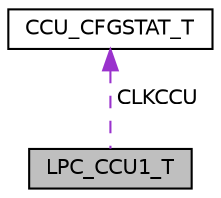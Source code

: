 digraph "LPC_CCU1_T"
{
  edge [fontname="Helvetica",fontsize="10",labelfontname="Helvetica",labelfontsize="10"];
  node [fontname="Helvetica",fontsize="10",shape=record];
  Node1 [label="LPC_CCU1_T",height=0.2,width=0.4,color="black", fillcolor="grey75", style="filled", fontcolor="black"];
  Node2 -> Node1 [dir="back",color="darkorchid3",fontsize="10",style="dashed",label=" CLKCCU" ,fontname="Helvetica"];
  Node2 [label="CCU_CFGSTAT_T",height=0.2,width=0.4,color="black", fillcolor="white", style="filled",URL="$struct_c_c_u___c_f_g_s_t_a_t___t.html",tooltip="CCU clock config/status register pair. "];
}
